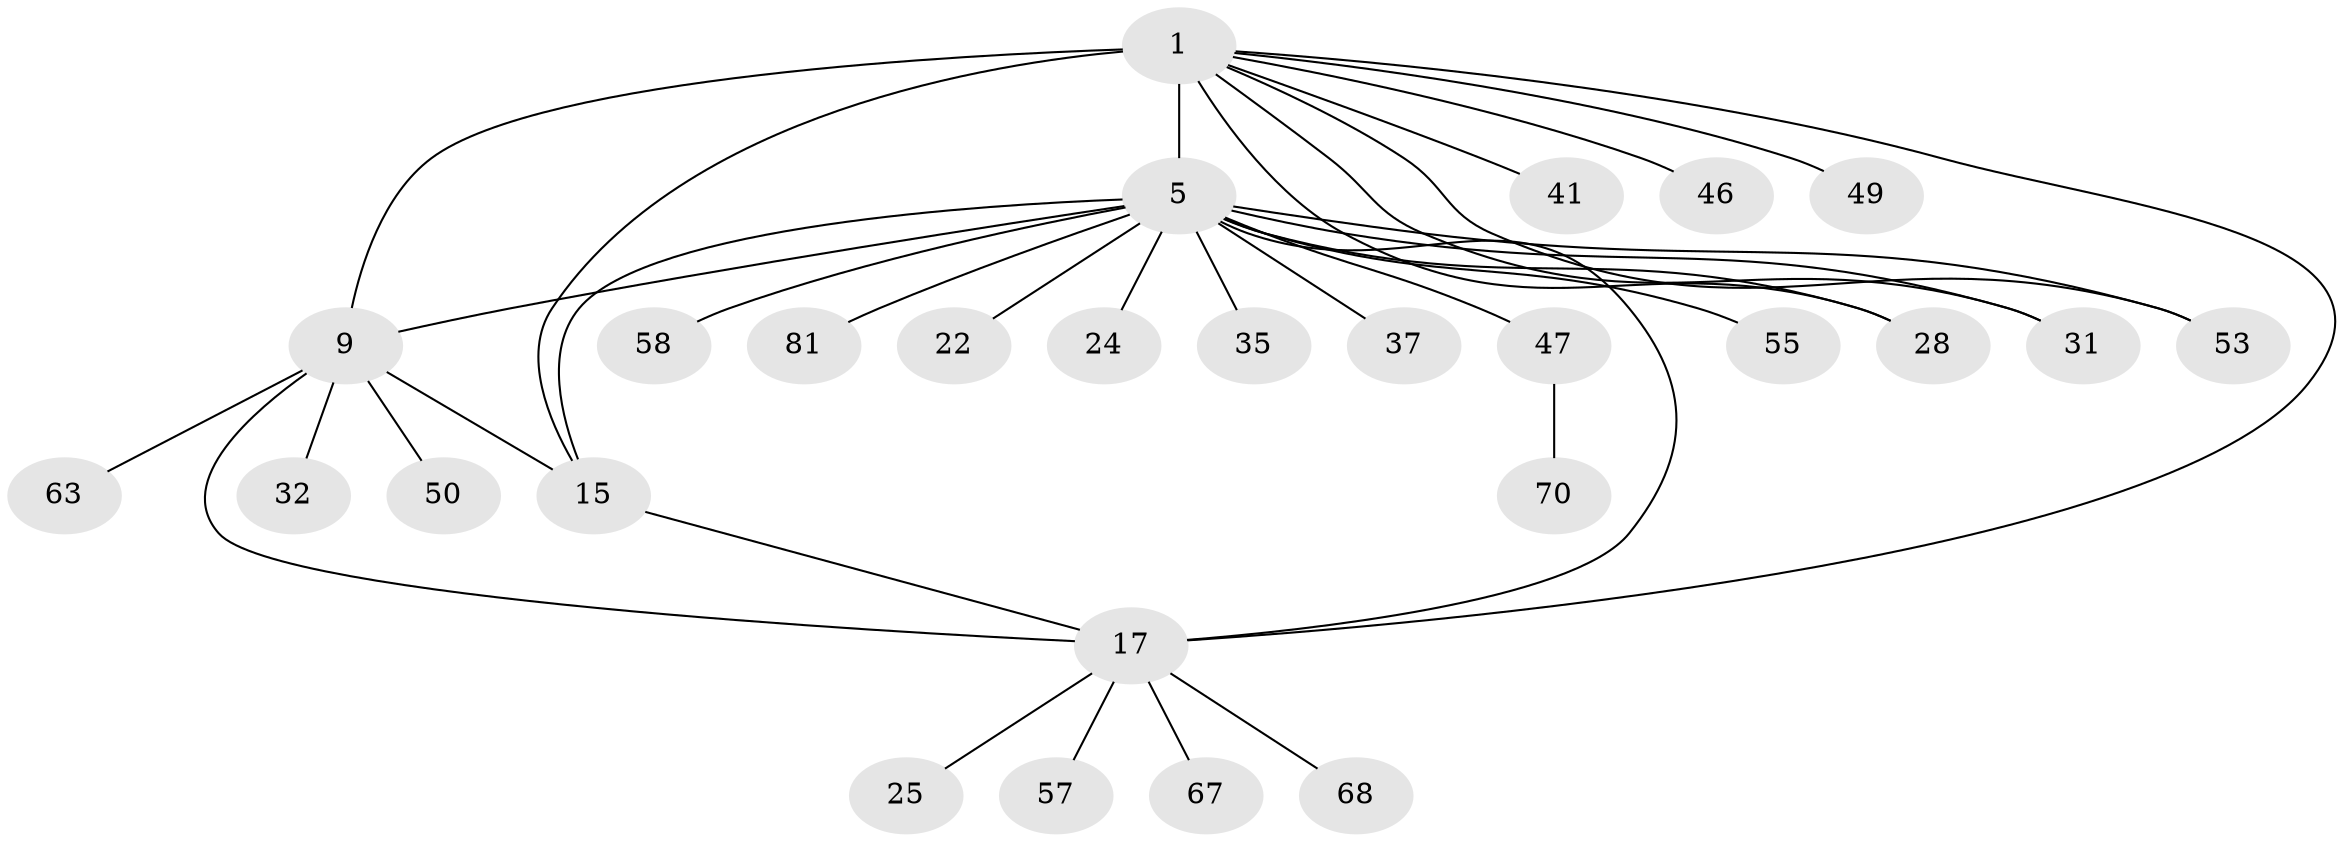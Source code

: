 // original degree distribution, {3: 0.1, 6: 0.044444444444444446, 13: 0.011111111111111112, 5: 0.07777777777777778, 7: 0.03333333333333333, 8: 0.022222222222222223, 11: 0.011111111111111112, 10: 0.011111111111111112, 4: 0.03333333333333333, 1: 0.5222222222222223, 2: 0.13333333333333333}
// Generated by graph-tools (version 1.1) at 2025/19/03/04/25 18:19:37]
// undirected, 27 vertices, 35 edges
graph export_dot {
graph [start="1"]
  node [color=gray90,style=filled];
  1 [super="+4+3+2"];
  5 [super="+33+7+38+6+27"];
  9 [super="+10+30+11+84+12+88+43+29+62"];
  15 [super="+69"];
  17 [super="+18+51+19"];
  22 [super="+80"];
  24;
  25 [super="+78"];
  28 [super="+82"];
  31 [super="+76+87+71"];
  32 [super="+36"];
  35;
  37 [super="+60"];
  41 [super="+72"];
  46;
  47 [super="+54+52"];
  49;
  50;
  53 [super="+85+66+83"];
  55;
  57;
  58;
  63;
  67;
  68;
  70;
  81;
  1 -- 41;
  1 -- 46;
  1 -- 5 [weight=4];
  1 -- 9 [weight=4];
  1 -- 15;
  1 -- 17;
  1 -- 53;
  1 -- 28;
  1 -- 31 [weight=2];
  1 -- 49;
  5 -- 35;
  5 -- 37;
  5 -- 47;
  5 -- 9 [weight=2];
  5 -- 55;
  5 -- 24;
  5 -- 58;
  5 -- 15 [weight=2];
  5 -- 17;
  5 -- 81;
  5 -- 53;
  5 -- 22;
  5 -- 28;
  5 -- 31;
  9 -- 15;
  9 -- 63;
  9 -- 50;
  9 -- 17;
  9 -- 32;
  15 -- 17;
  17 -- 67;
  17 -- 68;
  17 -- 25;
  17 -- 57;
  47 -- 70;
}
